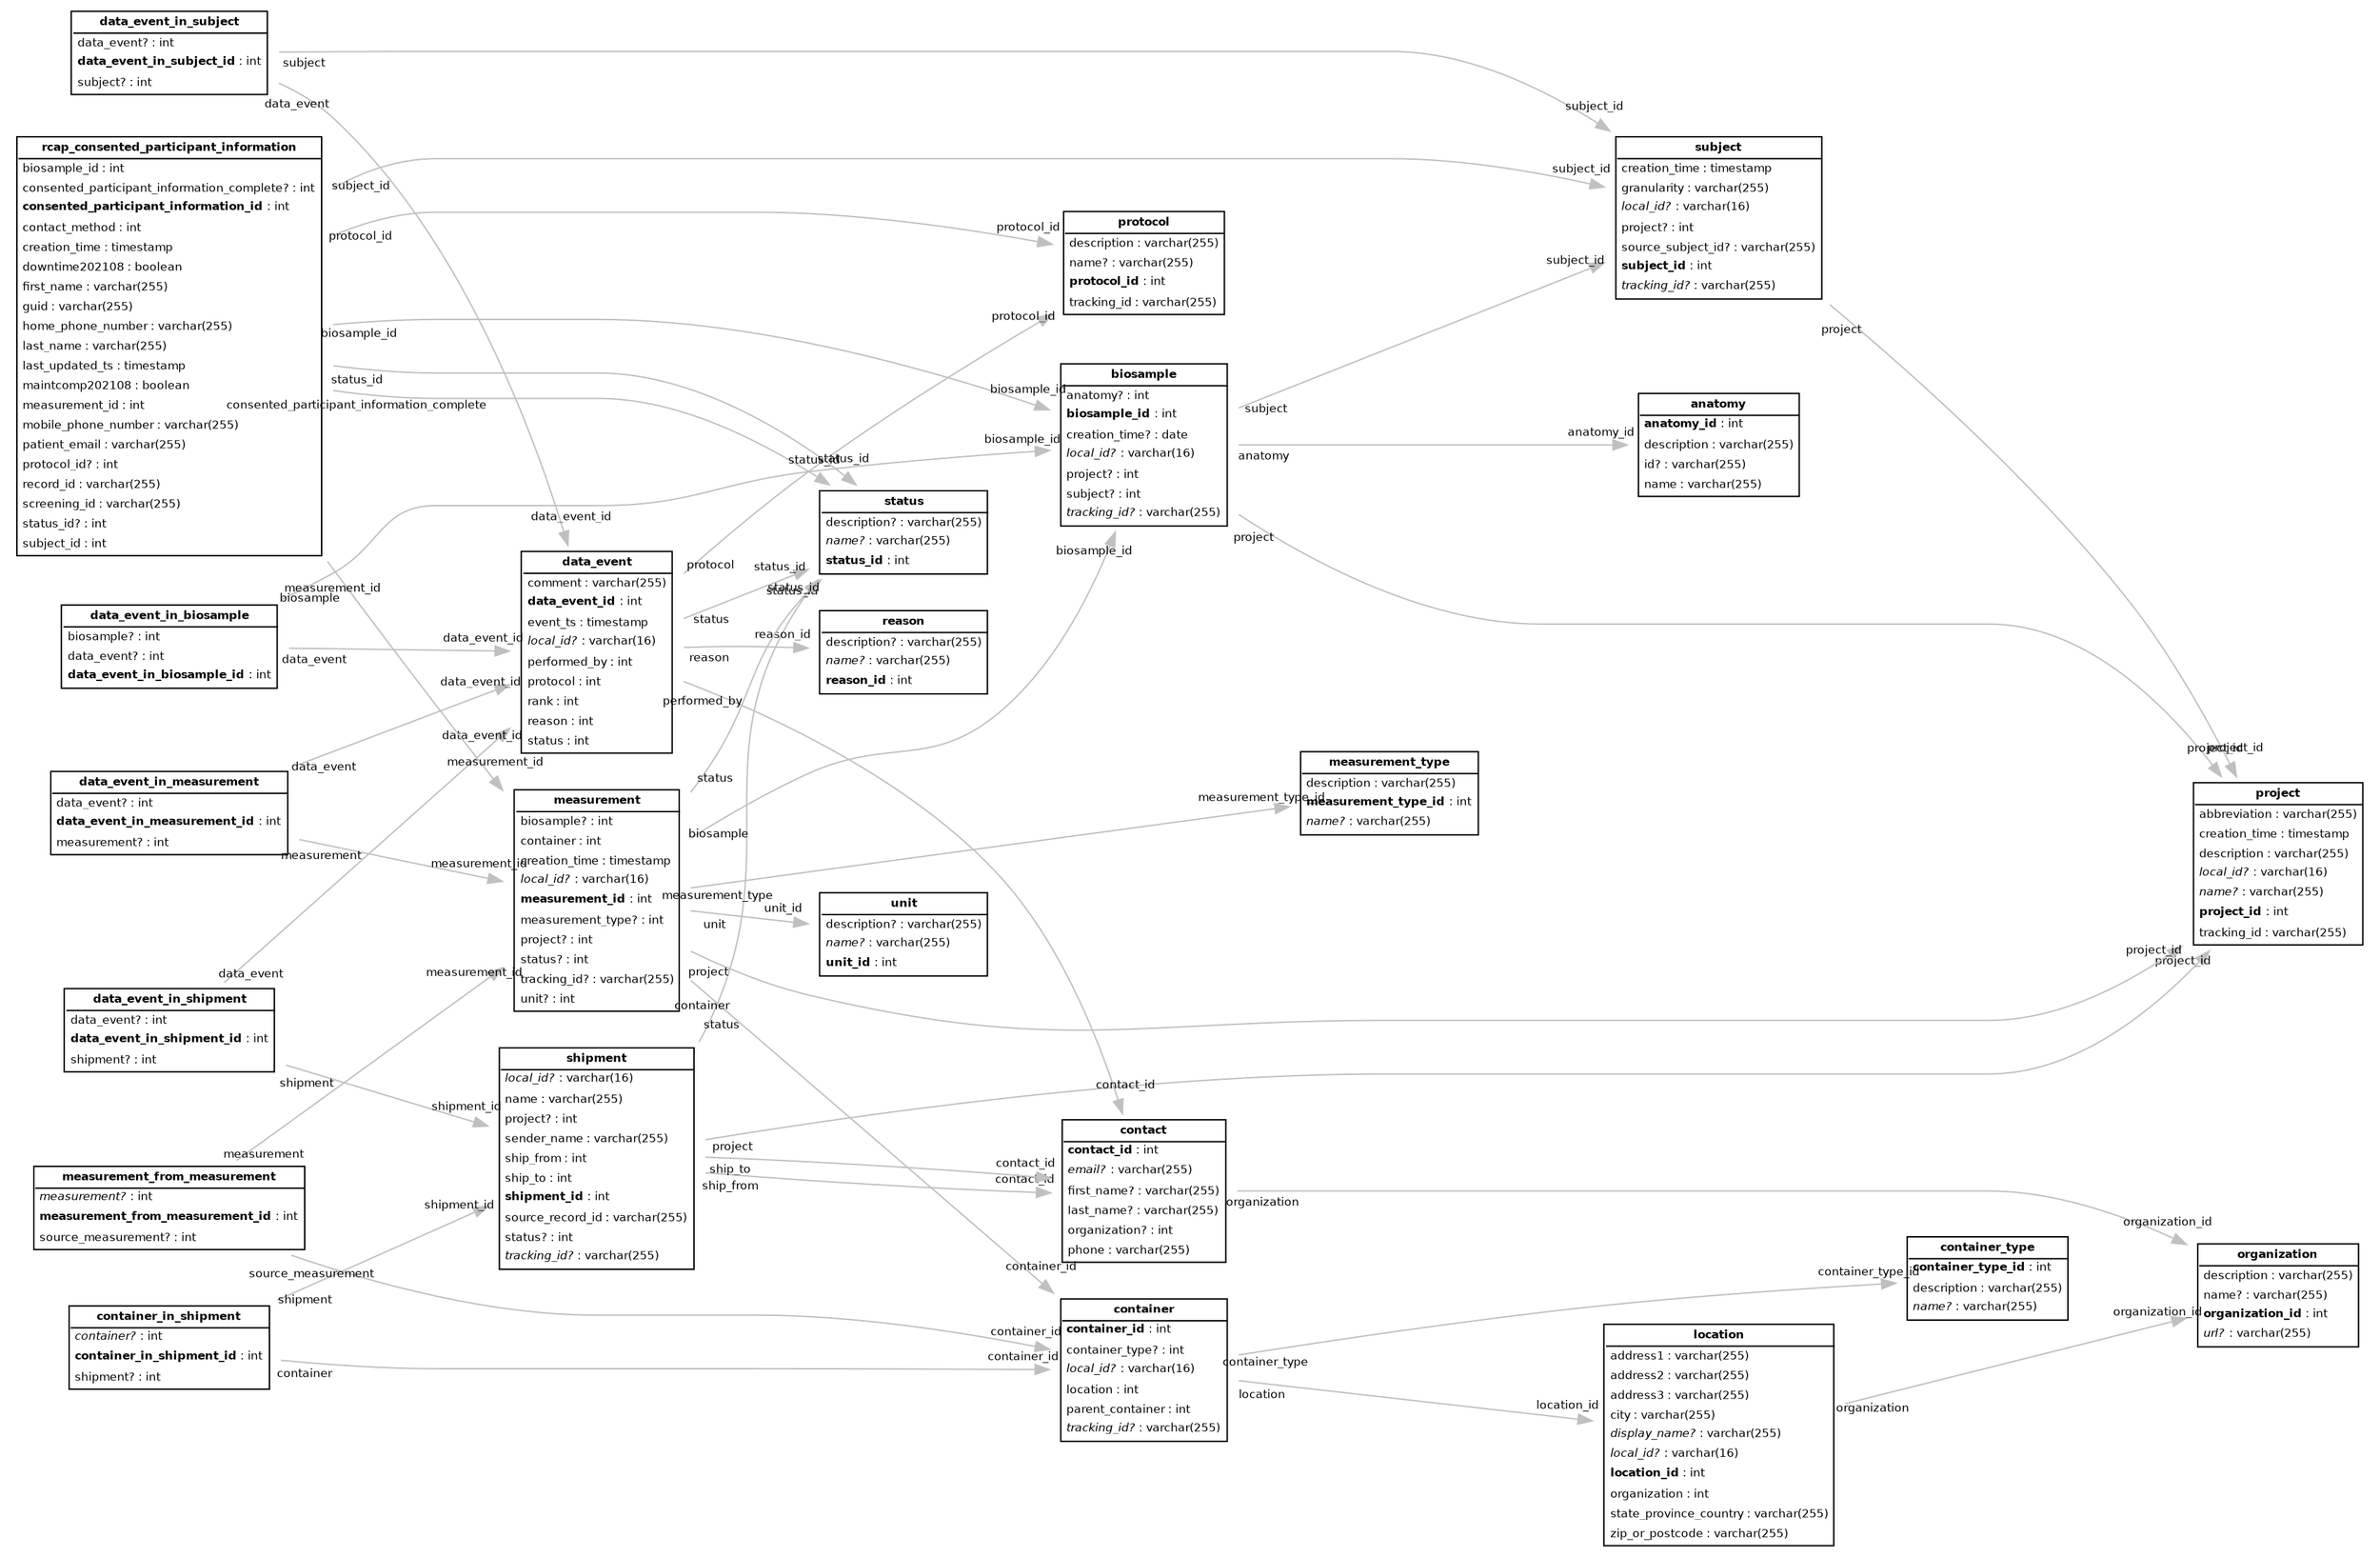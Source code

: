 digraph G {
node [fontname="Bitstream Vera Sans", fontsize=8, shape=none];
edge [color=grey, fontname="Bitstream Vera Sans", fontsize=8, labeldistance=2];
graph [rankdir=LR];
unit [label=<<TABLE BORDER="1" CELLBORDER="0" CELLSPACING="1">
	        <TR><TD><B>unit</B></TD></TR><HR></HR>
	        <TR><TD align="left">description? : varchar(255)</TD></TR>
	<TR><TD align="left"><I>name?</I> : varchar(255)</TD></TR>
	<TR><TD align="left"><B>unit_id</B> : int</TD></TR>
	        </TABLE>>];
status [label=<<TABLE BORDER="1" CELLBORDER="0" CELLSPACING="1">
	        <TR><TD><B>status</B></TD></TR><HR></HR>
	        <TR><TD align="left">description? : varchar(255)</TD></TR>
	<TR><TD align="left"><I>name?</I> : varchar(255)</TD></TR>
	<TR><TD align="left"><B>status_id</B> : int</TD></TR>
	        </TABLE>>];
reason [label=<<TABLE BORDER="1" CELLBORDER="0" CELLSPACING="1">
	        <TR><TD><B>reason</B></TD></TR><HR></HR>
	        <TR><TD align="left">description? : varchar(255)</TD></TR>
	<TR><TD align="left"><I>name?</I> : varchar(255)</TD></TR>
	<TR><TD align="left"><B>reason_id</B> : int</TD></TR>
	        </TABLE>>];
protocol [label=<<TABLE BORDER="1" CELLBORDER="0" CELLSPACING="1">
	        <TR><TD><B>protocol</B></TD></TR><HR></HR>
	        <TR><TD align="left">description : varchar(255)</TD></TR>
	<TR><TD align="left">name? : varchar(255)</TD></TR>
	<TR><TD align="left"><B>protocol_id</B> : int</TD></TR>
	<TR><TD align="left">tracking_id : varchar(255)</TD></TR>
	        </TABLE>>];
project [label=<<TABLE BORDER="1" CELLBORDER="0" CELLSPACING="1">
	        <TR><TD><B>project</B></TD></TR><HR></HR>
	        <TR><TD align="left">abbreviation : varchar(255)</TD></TR>
	<TR><TD align="left">creation_time : timestamp</TD></TR>
	<TR><TD align="left">description : varchar(255)</TD></TR>
	<TR><TD align="left"><I>local_id?</I> : varchar(16)</TD></TR>
	<TR><TD align="left"><I>name?</I> : varchar(255)</TD></TR>
	<TR><TD align="left"><B>project_id</B> : int</TD></TR>
	<TR><TD align="left">tracking_id : varchar(255)</TD></TR>
	        </TABLE>>];
organization [label=<<TABLE BORDER="1" CELLBORDER="0" CELLSPACING="1">
	        <TR><TD><B>organization</B></TD></TR><HR></HR>
	        <TR><TD align="left">description : varchar(255)</TD></TR>
	<TR><TD align="left">name? : varchar(255)</TD></TR>
	<TR><TD align="left"><B>organization_id</B> : int</TD></TR>
	<TR><TD align="left"><I>url?</I> : varchar(255)</TD></TR>
	        </TABLE>>];
measurement_type [label=<<TABLE BORDER="1" CELLBORDER="0" CELLSPACING="1">
	        <TR><TD><B>measurement_type</B></TD></TR><HR></HR>
	        <TR><TD align="left">description : varchar(255)</TD></TR>
	<TR><TD align="left"><B>measurement_type_id</B> : int</TD></TR>
	<TR><TD align="left"><I>name?</I> : varchar(255)</TD></TR>
	        </TABLE>>];
location [label=<<TABLE BORDER="1" CELLBORDER="0" CELLSPACING="1">
	        <TR><TD><B>location</B></TD></TR><HR></HR>
	        <TR><TD align="left">address1 : varchar(255)</TD></TR>
	<TR><TD align="left">address2 : varchar(255)</TD></TR>
	<TR><TD align="left">address3 : varchar(255)</TD></TR>
	<TR><TD align="left">city : varchar(255)</TD></TR>
	<TR><TD align="left"><I>display_name?</I> : varchar(255)</TD></TR>
	<TR><TD align="left"><I>local_id?</I> : varchar(16)</TD></TR>
	<TR><TD align="left"><B>location_id</B> : int</TD></TR>
	<TR><TD align="left">organization : int</TD></TR>
	<TR><TD align="left">state_province_country : varchar(255)</TD></TR>
	<TR><TD align="left">zip_or_postcode : varchar(255)</TD></TR>
	        </TABLE>>];
container_type [label=<<TABLE BORDER="1" CELLBORDER="0" CELLSPACING="1">
	        <TR><TD><B>container_type</B></TD></TR><HR></HR>
	        <TR><TD align="left"><B>container_type_id</B> : int</TD></TR>
	<TR><TD align="left">description : varchar(255)</TD></TR>
	<TR><TD align="left"><I>name?</I> : varchar(255)</TD></TR>
	        </TABLE>>];
container [label=<<TABLE BORDER="1" CELLBORDER="0" CELLSPACING="1">
	        <TR><TD><B>container</B></TD></TR><HR></HR>
	        <TR><TD align="left"><B>container_id</B> : int</TD></TR>
	<TR><TD align="left">container_type? : int</TD></TR>
	<TR><TD align="left"><I>local_id?</I> : varchar(16)</TD></TR>
	<TR><TD align="left">location : int</TD></TR>
	<TR><TD align="left">parent_container : int</TD></TR>
	<TR><TD align="left"><I>tracking_id?</I> : varchar(255)</TD></TR>
	        </TABLE>>];
contact [label=<<TABLE BORDER="1" CELLBORDER="0" CELLSPACING="1">
	        <TR><TD><B>contact</B></TD></TR><HR></HR>
	        <TR><TD align="left"><B>contact_id</B> : int</TD></TR>
	<TR><TD align="left"><I>email?</I> : varchar(255)</TD></TR>
	<TR><TD align="left">first_name? : varchar(255)</TD></TR>
	<TR><TD align="left">last_name? : varchar(255)</TD></TR>
	<TR><TD align="left">organization? : int</TD></TR>
	<TR><TD align="left">phone : varchar(255)</TD></TR>
	        </TABLE>>];
anatomy [label=<<TABLE BORDER="1" CELLBORDER="0" CELLSPACING="1">
	        <TR><TD><B>anatomy</B></TD></TR><HR></HR>
	        <TR><TD align="left"><B>anatomy_id</B> : int</TD></TR>
	<TR><TD align="left">description : varchar(255)</TD></TR>
	<TR><TD align="left">id? : varchar(255)</TD></TR>
	<TR><TD align="left">name : varchar(255)</TD></TR>
	        </TABLE>>];
subject [label=<<TABLE BORDER="1" CELLBORDER="0" CELLSPACING="1">
	        <TR><TD><B>subject</B></TD></TR><HR></HR>
	        <TR><TD align="left">creation_time : timestamp</TD></TR>
	<TR><TD align="left">granularity : varchar(255)</TD></TR>
	<TR><TD align="left"><I>local_id?</I> : varchar(16)</TD></TR>
	<TR><TD align="left">project? : int</TD></TR>
	<TR><TD align="left">source_subject_id? : varchar(255)</TD></TR>
	<TR><TD align="left"><B>subject_id</B> : int</TD></TR>
	<TR><TD align="left"><I>tracking_id?</I> : varchar(255)</TD></TR>
	        </TABLE>>];
shipment [label=<<TABLE BORDER="1" CELLBORDER="0" CELLSPACING="1">
	        <TR><TD><B>shipment</B></TD></TR><HR></HR>
	        <TR><TD align="left"><I>local_id?</I> : varchar(16)</TD></TR>
	<TR><TD align="left">name : varchar(255)</TD></TR>
	<TR><TD align="left">project? : int</TD></TR>
	<TR><TD align="left">sender_name : varchar(255)</TD></TR>
	<TR><TD align="left">ship_from : int</TD></TR>
	<TR><TD align="left">ship_to : int</TD></TR>
	<TR><TD align="left"><B>shipment_id</B> : int</TD></TR>
	<TR><TD align="left">source_record_id : varchar(255)</TD></TR>
	<TR><TD align="left">status? : int</TD></TR>
	<TR><TD align="left"><I>tracking_id?</I> : varchar(255)</TD></TR>
	        </TABLE>>];
data_event [label=<<TABLE BORDER="1" CELLBORDER="0" CELLSPACING="1">
	        <TR><TD><B>data_event</B></TD></TR><HR></HR>
	        <TR><TD align="left">comment : varchar(255)</TD></TR>
	<TR><TD align="left"><B>data_event_id</B> : int</TD></TR>
	<TR><TD align="left">event_ts : timestamp</TD></TR>
	<TR><TD align="left"><I>local_id?</I> : varchar(16)</TD></TR>
	<TR><TD align="left">performed_by : int</TD></TR>
	<TR><TD align="left">protocol : int</TD></TR>
	<TR><TD align="left">rank : int</TD></TR>
	<TR><TD align="left">reason : int</TD></TR>
	<TR><TD align="left">status : int</TD></TR>
	        </TABLE>>];
container_in_shipment [label=<<TABLE BORDER="1" CELLBORDER="0" CELLSPACING="1">
	        <TR><TD><B>container_in_shipment</B></TD></TR><HR></HR>
	        <TR><TD align="left"><I>container?</I> : int</TD></TR>
	<TR><TD align="left"><B>container_in_shipment_id</B> : int</TD></TR>
	<TR><TD align="left">shipment? : int</TD></TR>
	        </TABLE>>];
biosample [label=<<TABLE BORDER="1" CELLBORDER="0" CELLSPACING="1">
	        <TR><TD><B>biosample</B></TD></TR><HR></HR>
	        <TR><TD align="left">anatomy? : int</TD></TR>
	<TR><TD align="left"><B>biosample_id</B> : int</TD></TR>
	<TR><TD align="left">creation_time? : date</TD></TR>
	<TR><TD align="left"><I>local_id?</I> : varchar(16)</TD></TR>
	<TR><TD align="left">project? : int</TD></TR>
	<TR><TD align="left">subject? : int</TD></TR>
	<TR><TD align="left"><I>tracking_id?</I> : varchar(255)</TD></TR>
	        </TABLE>>];
measurement [label=<<TABLE BORDER="1" CELLBORDER="0" CELLSPACING="1">
	        <TR><TD><B>measurement</B></TD></TR><HR></HR>
	        <TR><TD align="left">biosample? : int</TD></TR>
	<TR><TD align="left">container : int</TD></TR>
	<TR><TD align="left">creation_time : timestamp</TD></TR>
	<TR><TD align="left"><I>local_id?</I> : varchar(16)</TD></TR>
	<TR><TD align="left"><B>measurement_id</B> : int</TD></TR>
	<TR><TD align="left">measurement_type? : int</TD></TR>
	<TR><TD align="left">project? : int</TD></TR>
	<TR><TD align="left">status? : int</TD></TR>
	<TR><TD align="left">tracking_id? : varchar(255)</TD></TR>
	<TR><TD align="left">unit? : int</TD></TR>
	        </TABLE>>];
data_event_in_subject [label=<<TABLE BORDER="1" CELLBORDER="0" CELLSPACING="1">
	        <TR><TD><B>data_event_in_subject</B></TD></TR><HR></HR>
	        <TR><TD align="left">data_event? : int</TD></TR>
	<TR><TD align="left"><B>data_event_in_subject_id</B> : int</TD></TR>
	<TR><TD align="left">subject? : int</TD></TR>
	        </TABLE>>];
data_event_in_shipment [label=<<TABLE BORDER="1" CELLBORDER="0" CELLSPACING="1">
	        <TR><TD><B>data_event_in_shipment</B></TD></TR><HR></HR>
	        <TR><TD align="left">data_event? : int</TD></TR>
	<TR><TD align="left"><B>data_event_in_shipment_id</B> : int</TD></TR>
	<TR><TD align="left">shipment? : int</TD></TR>
	        </TABLE>>];
data_event_in_measurement [label=<<TABLE BORDER="1" CELLBORDER="0" CELLSPACING="1">
	        <TR><TD><B>data_event_in_measurement</B></TD></TR><HR></HR>
	        <TR><TD align="left">data_event? : int</TD></TR>
	<TR><TD align="left"><B>data_event_in_measurement_id</B> : int</TD></TR>
	<TR><TD align="left">measurement? : int</TD></TR>
	        </TABLE>>];
data_event_in_biosample [label=<<TABLE BORDER="1" CELLBORDER="0" CELLSPACING="1">
	        <TR><TD><B>data_event_in_biosample</B></TD></TR><HR></HR>
	        <TR><TD align="left">biosample? : int</TD></TR>
	<TR><TD align="left">data_event? : int</TD></TR>
	<TR><TD align="left"><B>data_event_in_biosample_id</B> : int</TD></TR>
	        </TABLE>>];
rcap_consented_participant_information [label=<<TABLE BORDER="1" CELLBORDER="0" CELLSPACING="1">
	        <TR><TD><B>rcap_consented_participant_information</B></TD></TR><HR></HR>
	        <TR><TD align="left">biosample_id : int</TD></TR>
	<TR><TD align="left">consented_participant_information_complete? : int</TD></TR>
	<TR><TD align="left"><B>consented_participant_information_id</B> : int</TD></TR>
	<TR><TD align="left">contact_method : int</TD></TR>
	<TR><TD align="left">creation_time : timestamp</TD></TR>
	<TR><TD align="left">downtime202108 : boolean</TD></TR>
	<TR><TD align="left">first_name : varchar(255)</TD></TR>
	<TR><TD align="left">guid : varchar(255)</TD></TR>
	<TR><TD align="left">home_phone_number : varchar(255)</TD></TR>
	<TR><TD align="left">last_name : varchar(255)</TD></TR>
	<TR><TD align="left">last_updated_ts : timestamp</TD></TR>
	<TR><TD align="left">maintcomp202108 : boolean</TD></TR>
	<TR><TD align="left">measurement_id : int</TD></TR>
	<TR><TD align="left">mobile_phone_number : varchar(255)</TD></TR>
	<TR><TD align="left">patient_email : varchar(255)</TD></TR>
	<TR><TD align="left">protocol_id? : int</TD></TR>
	<TR><TD align="left">record_id : varchar(255)</TD></TR>
	<TR><TD align="left">screening_id : varchar(255)</TD></TR>
	<TR><TD align="left">status_id? : int</TD></TR>
	<TR><TD align="left">subject_id : int</TD></TR>
	        </TABLE>>];
measurement_from_measurement [label=<<TABLE BORDER="1" CELLBORDER="0" CELLSPACING="1">
	        <TR><TD><B>measurement_from_measurement</B></TD></TR><HR></HR>
	        <TR><TD align="left"><I>measurement?</I> : int</TD></TR>
	<TR><TD align="left"><B>measurement_from_measurement_id</B> : int</TD></TR>
	<TR><TD align="left">source_measurement? : int</TD></TR>
	        </TABLE>>];
location -> organization  [headlabel=organization_id, minlen=3, taillabel=organization, xlabel="                                                      "];
container -> container_type  [headlabel=container_type_id, minlen=4, taillabel=container_type, xlabel="                                                              "];
container -> location  [headlabel=location_id, minlen=3, taillabel=location, xlabel="                                      "];
contact -> organization  [headlabel=organization_id, minlen=3, taillabel=organization, xlabel="                                                      "];
subject -> project  [headlabel=project_id, minlen=3, taillabel=project, xlabel="                                  "];
shipment -> project  [headlabel=project_id, minlen=3, taillabel=project, xlabel="                                  "];
shipment -> contact  [headlabel=contact_id, minlen=3, taillabel=ship_from, xlabel="                                      "];
shipment -> contact  [headlabel=contact_id, minlen=3, taillabel=ship_to, xlabel="                                  "];
shipment -> status  [headlabel=status_id, minlen=2, taillabel=status, xlabel="                              "];
data_event -> contact  [headlabel=contact_id, minlen=3, taillabel=performed_by, xlabel="                                            "];
data_event -> protocol  [headlabel=protocol_id, minlen=3, taillabel=protocol, xlabel="                                      "];
data_event -> reason  [headlabel=reason_id, minlen=2, taillabel=reason, xlabel="                              "];
data_event -> status  [headlabel=status_id, minlen=2, taillabel=status, xlabel="                              "];
container_in_shipment -> container  [headlabel=container_id, minlen=3, taillabel=container, xlabel="                                          "];
container_in_shipment -> shipment  [headlabel=shipment_id, minlen=3, taillabel=shipment, xlabel="                                      "];
biosample -> anatomy  [headlabel=anatomy_id, minlen=3, taillabel=anatomy, xlabel="                                  "];
biosample -> project  [headlabel=project_id, minlen=3, taillabel=project, xlabel="                                  "];
biosample -> subject  [headlabel=subject_id, minlen=3, taillabel=subject, xlabel="                                  "];
measurement -> biosample  [headlabel=biosample_id, minlen=3, taillabel=biosample, xlabel="                                          "];
measurement -> container  [headlabel=container_id, minlen=3, taillabel=container, xlabel="                                          "];
measurement -> measurement_type  [headlabel=measurement_type_id, minlen=4, taillabel=measurement_type, xlabel="                                                                      "];
measurement -> project  [headlabel=project_id, minlen=3, taillabel=project, xlabel="                                  "];
measurement -> status  [headlabel=status_id, minlen=2, taillabel=status, xlabel="                              "];
measurement -> unit  [headlabel=unit_id, minlen=2, taillabel=unit, xlabel="                      "];
data_event_in_subject -> data_event  [headlabel=data_event_id, minlen=3, taillabel=data_event, xlabel="                                              "];
data_event_in_subject -> subject  [headlabel=subject_id, minlen=3, taillabel=subject, xlabel="                                  "];
data_event_in_shipment -> data_event  [headlabel=data_event_id, minlen=3, taillabel=data_event, xlabel="                                              "];
data_event_in_shipment -> shipment  [headlabel=shipment_id, minlen=3, taillabel=shipment, xlabel="                                      "];
data_event_in_measurement -> data_event  [headlabel=data_event_id, minlen=3, taillabel=data_event, xlabel="                                              "];
data_event_in_measurement -> measurement  [headlabel=measurement_id, minlen=3, taillabel=measurement, xlabel="                                                  "];
data_event_in_biosample -> biosample  [headlabel=biosample_id, minlen=3, taillabel=biosample, xlabel="                                          "];
data_event_in_biosample -> data_event  [headlabel=data_event_id, minlen=3, taillabel=data_event, xlabel="                                              "];
rcap_consented_participant_information -> biosample  [headlabel=biosample_id, minlen=3, taillabel=biosample_id, xlabel="                                                "];
rcap_consented_participant_information -> status  [headlabel=status_id, minlen=5, taillabel=consented_participant_information_complete, xlabel="                                                                                                      "];
rcap_consented_participant_information -> measurement  [headlabel=measurement_id, minlen=3, taillabel=measurement_id, xlabel="                                                        "];
rcap_consented_participant_information -> protocol  [headlabel=protocol_id, minlen=3, taillabel=protocol_id, xlabel="                                            "];
rcap_consented_participant_information -> status  [headlabel=status_id, minlen=3, taillabel=status_id, xlabel="                                    "];
rcap_consented_participant_information -> subject  [headlabel=subject_id, minlen=3, taillabel=subject_id, xlabel="                                        "];
measurement_from_measurement -> measurement  [headlabel=measurement_id, minlen=3, taillabel=measurement, xlabel="                                                  "];
measurement_from_measurement -> container  [headlabel=container_id, minlen=4, taillabel=source_measurement, xlabel="                                                            "];
}
